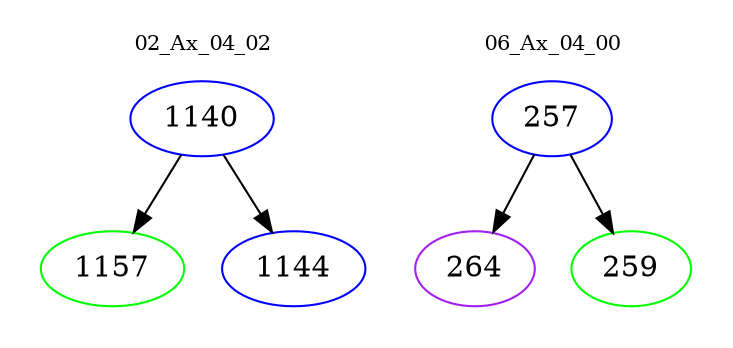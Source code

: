 digraph{
subgraph cluster_0 {
color = white
label = "02_Ax_04_02";
fontsize=10;
T0_1140 [label="1140", color="blue"]
T0_1140 -> T0_1157 [color="black"]
T0_1157 [label="1157", color="green"]
T0_1140 -> T0_1144 [color="black"]
T0_1144 [label="1144", color="blue"]
}
subgraph cluster_1 {
color = white
label = "06_Ax_04_00";
fontsize=10;
T1_257 [label="257", color="blue"]
T1_257 -> T1_264 [color="black"]
T1_264 [label="264", color="purple"]
T1_257 -> T1_259 [color="black"]
T1_259 [label="259", color="green"]
}
}
